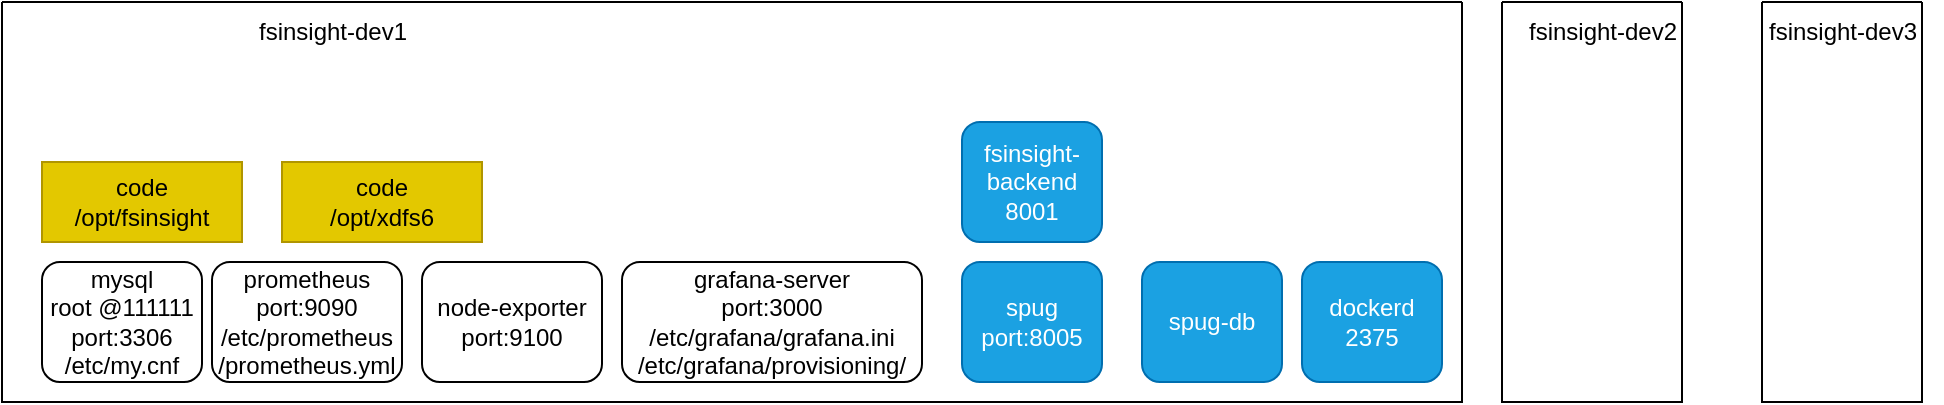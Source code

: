 <mxfile version="20.7.4" type="github">
  <diagram id="FTMYfUYjVG7pnufS5h2L" name="第 1 页">
    <mxGraphModel dx="1808" dy="927" grid="1" gridSize="10" guides="1" tooltips="1" connect="1" arrows="1" fold="1" page="1" pageScale="1" pageWidth="827" pageHeight="1169" math="0" shadow="0">
      <root>
        <mxCell id="0" />
        <mxCell id="1" parent="0" />
        <mxCell id="vSvhDizwMLqlaj25CJx4-2" value="" style="swimlane;startSize=0;" vertex="1" parent="1">
          <mxGeometry x="-170" y="920" width="730" height="200" as="geometry" />
        </mxCell>
        <mxCell id="vSvhDizwMLqlaj25CJx4-3" value="fsinsight-dev1" style="text;html=1;align=center;verticalAlign=middle;resizable=0;points=[];autosize=1;strokeColor=none;fillColor=none;" vertex="1" parent="vSvhDizwMLqlaj25CJx4-2">
          <mxGeometry x="115" width="100" height="30" as="geometry" />
        </mxCell>
        <mxCell id="vSvhDizwMLqlaj25CJx4-8" value="mysql&lt;br&gt;root @111111&lt;br&gt;port:3306&lt;br&gt;/etc/my.cnf" style="rounded=1;whiteSpace=wrap;html=1;" vertex="1" parent="vSvhDizwMLqlaj25CJx4-2">
          <mxGeometry x="20" y="130" width="80" height="60" as="geometry" />
        </mxCell>
        <mxCell id="vSvhDizwMLqlaj25CJx4-9" value="prometheus&lt;br&gt;port:9090&lt;br&gt;/etc/prometheus&lt;br&gt;/prometheus.yml" style="rounded=1;whiteSpace=wrap;html=1;" vertex="1" parent="vSvhDizwMLqlaj25CJx4-2">
          <mxGeometry x="105" y="130" width="95" height="60" as="geometry" />
        </mxCell>
        <mxCell id="vSvhDizwMLqlaj25CJx4-10" value="node-exporter&lt;br&gt;port:9100&lt;br&gt;" style="rounded=1;whiteSpace=wrap;html=1;" vertex="1" parent="vSvhDizwMLqlaj25CJx4-2">
          <mxGeometry x="210" y="130" width="90" height="60" as="geometry" />
        </mxCell>
        <mxCell id="vSvhDizwMLqlaj25CJx4-11" value="grafana-server&lt;br&gt;port:3000&lt;br&gt;/etc/grafana/grafana.ini&lt;br&gt;/etc/grafana/provisioning/" style="rounded=1;whiteSpace=wrap;html=1;" vertex="1" parent="vSvhDizwMLqlaj25CJx4-2">
          <mxGeometry x="310" y="130" width="150" height="60" as="geometry" />
        </mxCell>
        <mxCell id="vSvhDizwMLqlaj25CJx4-12" value="spug&lt;br&gt;port:8005" style="rounded=1;whiteSpace=wrap;html=1;fillColor=#1ba1e2;fontColor=#ffffff;strokeColor=#006EAF;" vertex="1" parent="vSvhDizwMLqlaj25CJx4-2">
          <mxGeometry x="480" y="130" width="70" height="60" as="geometry" />
        </mxCell>
        <mxCell id="vSvhDizwMLqlaj25CJx4-13" value="spug-db" style="rounded=1;whiteSpace=wrap;html=1;fillColor=#1ba1e2;fontColor=#ffffff;strokeColor=#006EAF;" vertex="1" parent="vSvhDizwMLqlaj25CJx4-2">
          <mxGeometry x="570" y="130" width="70" height="60" as="geometry" />
        </mxCell>
        <mxCell id="vSvhDizwMLqlaj25CJx4-14" value="dockerd&lt;br&gt;2375" style="rounded=1;whiteSpace=wrap;html=1;fillColor=#1ba1e2;fontColor=#ffffff;strokeColor=#006EAF;" vertex="1" parent="vSvhDizwMLqlaj25CJx4-2">
          <mxGeometry x="650" y="130" width="70" height="60" as="geometry" />
        </mxCell>
        <mxCell id="vSvhDizwMLqlaj25CJx4-15" value="code&lt;br&gt;/opt/fsinsight" style="rounded=0;whiteSpace=wrap;html=1;fillColor=#e3c800;fontColor=#000000;strokeColor=#B09500;" vertex="1" parent="vSvhDizwMLqlaj25CJx4-2">
          <mxGeometry x="20" y="80" width="100" height="40" as="geometry" />
        </mxCell>
        <mxCell id="vSvhDizwMLqlaj25CJx4-16" value="code&lt;br&gt;/opt/xdfs6" style="rounded=0;whiteSpace=wrap;html=1;fillColor=#e3c800;fontColor=#000000;strokeColor=#B09500;" vertex="1" parent="vSvhDizwMLqlaj25CJx4-2">
          <mxGeometry x="140" y="80" width="100" height="40" as="geometry" />
        </mxCell>
        <mxCell id="vSvhDizwMLqlaj25CJx4-17" value="fsinsight-backend&lt;br&gt;8001" style="rounded=1;whiteSpace=wrap;html=1;fillColor=#1ba1e2;fontColor=#ffffff;strokeColor=#006EAF;" vertex="1" parent="vSvhDizwMLqlaj25CJx4-2">
          <mxGeometry x="480" y="60" width="70" height="60" as="geometry" />
        </mxCell>
        <mxCell id="vSvhDizwMLqlaj25CJx4-4" value="" style="swimlane;startSize=0;" vertex="1" parent="1">
          <mxGeometry x="580" y="920" width="90" height="200" as="geometry" />
        </mxCell>
        <mxCell id="vSvhDizwMLqlaj25CJx4-5" value="fsinsight-dev2" style="text;html=1;align=center;verticalAlign=middle;resizable=0;points=[];autosize=1;strokeColor=none;fillColor=none;" vertex="1" parent="vSvhDizwMLqlaj25CJx4-4">
          <mxGeometry width="100" height="30" as="geometry" />
        </mxCell>
        <mxCell id="vSvhDizwMLqlaj25CJx4-6" value="" style="swimlane;startSize=0;" vertex="1" parent="1">
          <mxGeometry x="710" y="920" width="80" height="200" as="geometry" />
        </mxCell>
        <mxCell id="vSvhDizwMLqlaj25CJx4-7" value="fsinsight-dev3" style="text;html=1;align=center;verticalAlign=middle;resizable=0;points=[];autosize=1;strokeColor=none;fillColor=none;" vertex="1" parent="vSvhDizwMLqlaj25CJx4-6">
          <mxGeometry x="-10" width="100" height="30" as="geometry" />
        </mxCell>
      </root>
    </mxGraphModel>
  </diagram>
</mxfile>
